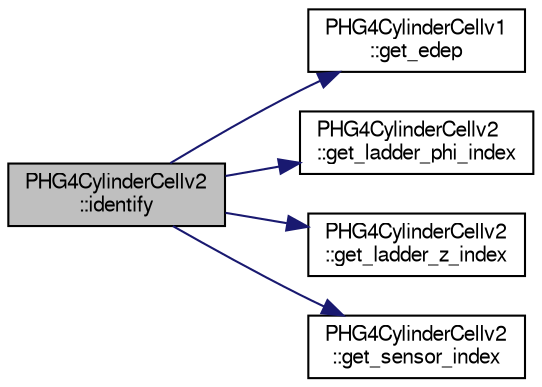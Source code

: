 digraph "PHG4CylinderCellv2::identify"
{
  bgcolor="transparent";
  edge [fontname="FreeSans",fontsize="10",labelfontname="FreeSans",labelfontsize="10"];
  node [fontname="FreeSans",fontsize="10",shape=record];
  rankdir="LR";
  Node1 [label="PHG4CylinderCellv2\l::identify",height=0.2,width=0.4,color="black", fillcolor="grey75", style="filled" fontcolor="black"];
  Node1 -> Node2 [color="midnightblue",fontsize="10",style="solid",fontname="FreeSans"];
  Node2 [label="PHG4CylinderCellv1\l::get_edep",height=0.2,width=0.4,color="black",URL="$dd/d2e/classPHG4CylinderCellv1.html#a142d9dba41955e8d00276c09e1d58022"];
  Node1 -> Node3 [color="midnightblue",fontsize="10",style="solid",fontname="FreeSans"];
  Node3 [label="PHG4CylinderCellv2\l::get_ladder_phi_index",height=0.2,width=0.4,color="black",URL="$db/d16/classPHG4CylinderCellv2.html#a6cab6fef050d2984fdbfd40f3c942ee8"];
  Node1 -> Node4 [color="midnightblue",fontsize="10",style="solid",fontname="FreeSans"];
  Node4 [label="PHG4CylinderCellv2\l::get_ladder_z_index",height=0.2,width=0.4,color="black",URL="$db/d16/classPHG4CylinderCellv2.html#ade104dddab62a5ca2c4817537f3249c7"];
  Node1 -> Node5 [color="midnightblue",fontsize="10",style="solid",fontname="FreeSans"];
  Node5 [label="PHG4CylinderCellv2\l::get_sensor_index",height=0.2,width=0.4,color="black",URL="$db/d16/classPHG4CylinderCellv2.html#ab9603f05db30bf014f0ac4f8d9b8ef04"];
}
